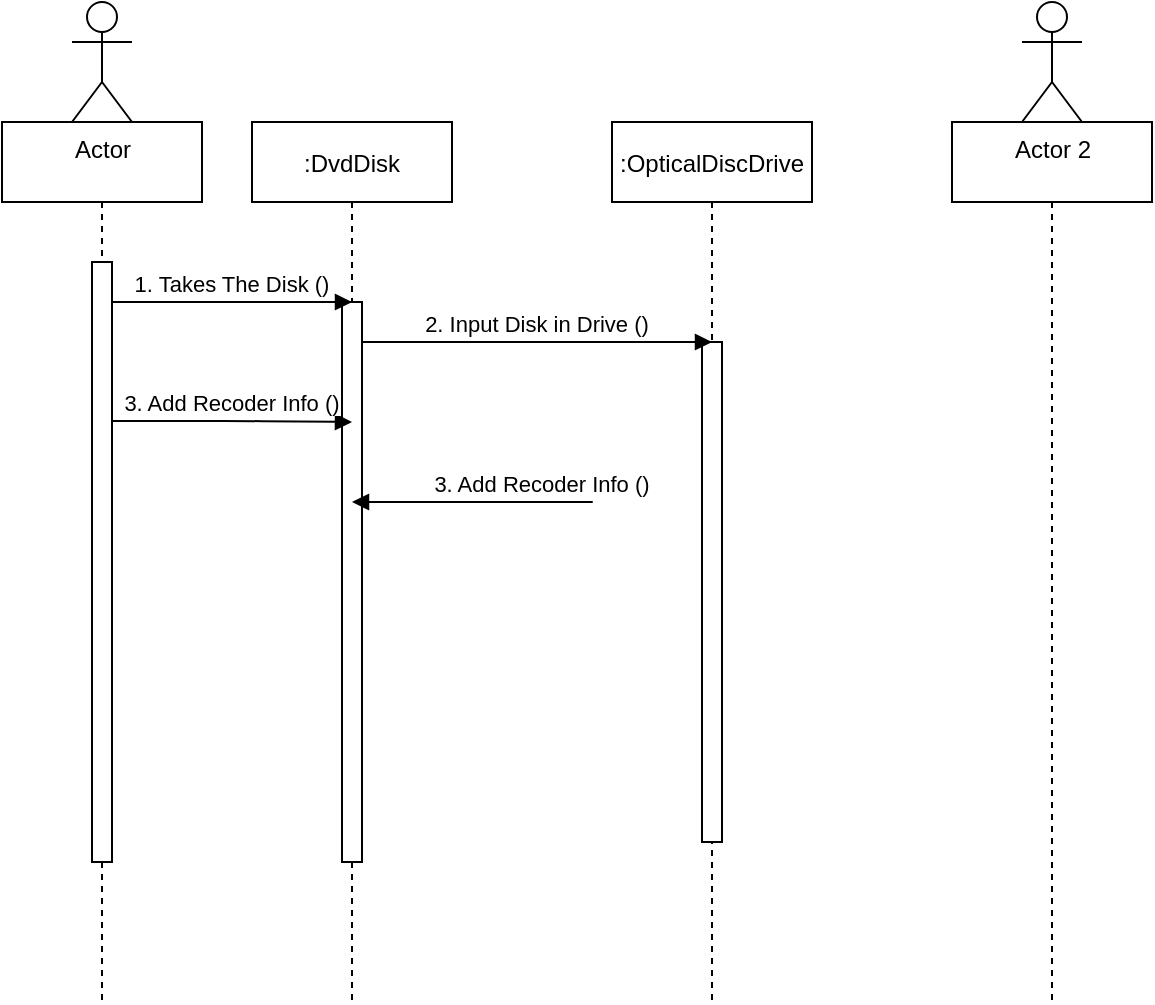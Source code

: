 <mxfile version="15.0.6" type="github">
  <diagram id="kgpKYQtTHZ0yAKxKKP6v" name="Page-1">
    <mxGraphModel dx="1422" dy="737" grid="1" gridSize="10" guides="1" tooltips="1" connect="1" arrows="1" fold="1" page="1" pageScale="1" pageWidth="850" pageHeight="1100" math="0" shadow="0">
      <root>
        <mxCell id="0" />
        <mxCell id="1" parent="0" />
        <mxCell id="zdOm7Ws3kbpws4WN7t2Z-17" value="" style="shape=umlLifeline;perimeter=lifelinePerimeter;container=1;collapsible=0;recursiveResize=0;rounded=0;shadow=0;strokeWidth=1;" vertex="1" parent="1">
          <mxGeometry x="75" y="190" width="100" height="440" as="geometry" />
        </mxCell>
        <mxCell id="3nuBFxr9cyL0pnOWT2aG-1" value=":DvdDisk" style="shape=umlLifeline;perimeter=lifelinePerimeter;container=1;collapsible=0;recursiveResize=0;rounded=0;shadow=0;strokeWidth=1;" parent="1" vertex="1">
          <mxGeometry x="200" y="190" width="100" height="440" as="geometry" />
        </mxCell>
        <mxCell id="3nuBFxr9cyL0pnOWT2aG-5" value=":OpticalDiscDrive" style="shape=umlLifeline;perimeter=lifelinePerimeter;container=1;collapsible=0;recursiveResize=0;rounded=0;shadow=0;strokeWidth=1;" parent="1" vertex="1">
          <mxGeometry x="380" y="190" width="100" height="440" as="geometry" />
        </mxCell>
        <mxCell id="3nuBFxr9cyL0pnOWT2aG-6" value="" style="points=[];perimeter=orthogonalPerimeter;rounded=0;shadow=0;strokeWidth=1;" parent="3nuBFxr9cyL0pnOWT2aG-5" vertex="1">
          <mxGeometry x="45" y="110" width="10" height="250" as="geometry" />
        </mxCell>
        <mxCell id="zdOm7Ws3kbpws4WN7t2Z-5" value="Actor" style="shape=umlActor;verticalLabelPosition=bottom;verticalAlign=top;html=1;outlineConnect=0;" vertex="1" parent="1">
          <mxGeometry x="110" y="130" width="30" height="60" as="geometry" />
        </mxCell>
        <mxCell id="zdOm7Ws3kbpws4WN7t2Z-8" value="" style="points=[];perimeter=orthogonalPerimeter;rounded=0;shadow=0;strokeWidth=1;" vertex="1" parent="1">
          <mxGeometry x="120" y="260" width="10" height="300" as="geometry" />
        </mxCell>
        <mxCell id="3nuBFxr9cyL0pnOWT2aG-2" value="" style="points=[];perimeter=orthogonalPerimeter;rounded=0;shadow=0;strokeWidth=1;" parent="1" vertex="1">
          <mxGeometry x="245" y="280" width="10" height="280" as="geometry" />
        </mxCell>
        <mxCell id="zdOm7Ws3kbpws4WN7t2Z-21" value="1. Takes The Disk ()" style="verticalAlign=bottom;endArrow=block;shadow=0;strokeWidth=1;" edge="1" parent="1">
          <mxGeometry relative="1" as="geometry">
            <mxPoint x="130" y="280" as="sourcePoint" />
            <mxPoint x="250" y="280" as="targetPoint" />
          </mxGeometry>
        </mxCell>
        <mxCell id="zdOm7Ws3kbpws4WN7t2Z-22" value="2. Input Disk in Drive ()" style="verticalAlign=bottom;endArrow=block;shadow=0;strokeWidth=1;" edge="1" parent="1">
          <mxGeometry relative="1" as="geometry">
            <mxPoint x="255" y="300" as="sourcePoint" />
            <mxPoint x="430" y="300" as="targetPoint" />
          </mxGeometry>
        </mxCell>
        <mxCell id="zdOm7Ws3kbpws4WN7t2Z-23" value="3. Add Recoder Info ()" style="verticalAlign=bottom;endArrow=block;shadow=0;strokeWidth=1;" edge="1" parent="1">
          <mxGeometry relative="1" as="geometry">
            <mxPoint x="130" y="339.5" as="sourcePoint" />
            <mxPoint x="250" y="340" as="targetPoint" />
            <Array as="points">
              <mxPoint x="195" y="339.5" />
            </Array>
          </mxGeometry>
        </mxCell>
        <mxCell id="zdOm7Ws3kbpws4WN7t2Z-26" value="3. Add Recoder Info ()" style="verticalAlign=bottom;endArrow=block;shadow=0;strokeWidth=1;" edge="1" parent="1" target="3nuBFxr9cyL0pnOWT2aG-1">
          <mxGeometry relative="1" as="geometry">
            <mxPoint x="310" y="380" as="sourcePoint" />
            <mxPoint x="430" y="380.5" as="targetPoint" />
            <Array as="points">
              <mxPoint x="375" y="380" />
            </Array>
          </mxGeometry>
        </mxCell>
        <mxCell id="zdOm7Ws3kbpws4WN7t2Z-27" value="" style="shape=umlLifeline;perimeter=lifelinePerimeter;container=1;collapsible=0;recursiveResize=0;rounded=0;shadow=0;strokeWidth=1;" vertex="1" parent="1">
          <mxGeometry x="550" y="190" width="100" height="440" as="geometry" />
        </mxCell>
        <mxCell id="zdOm7Ws3kbpws4WN7t2Z-28" value="Actor 2" style="shape=umlActor;verticalLabelPosition=bottom;verticalAlign=top;html=1;outlineConnect=0;" vertex="1" parent="1">
          <mxGeometry x="585" y="130" width="30" height="60" as="geometry" />
        </mxCell>
      </root>
    </mxGraphModel>
  </diagram>
</mxfile>
